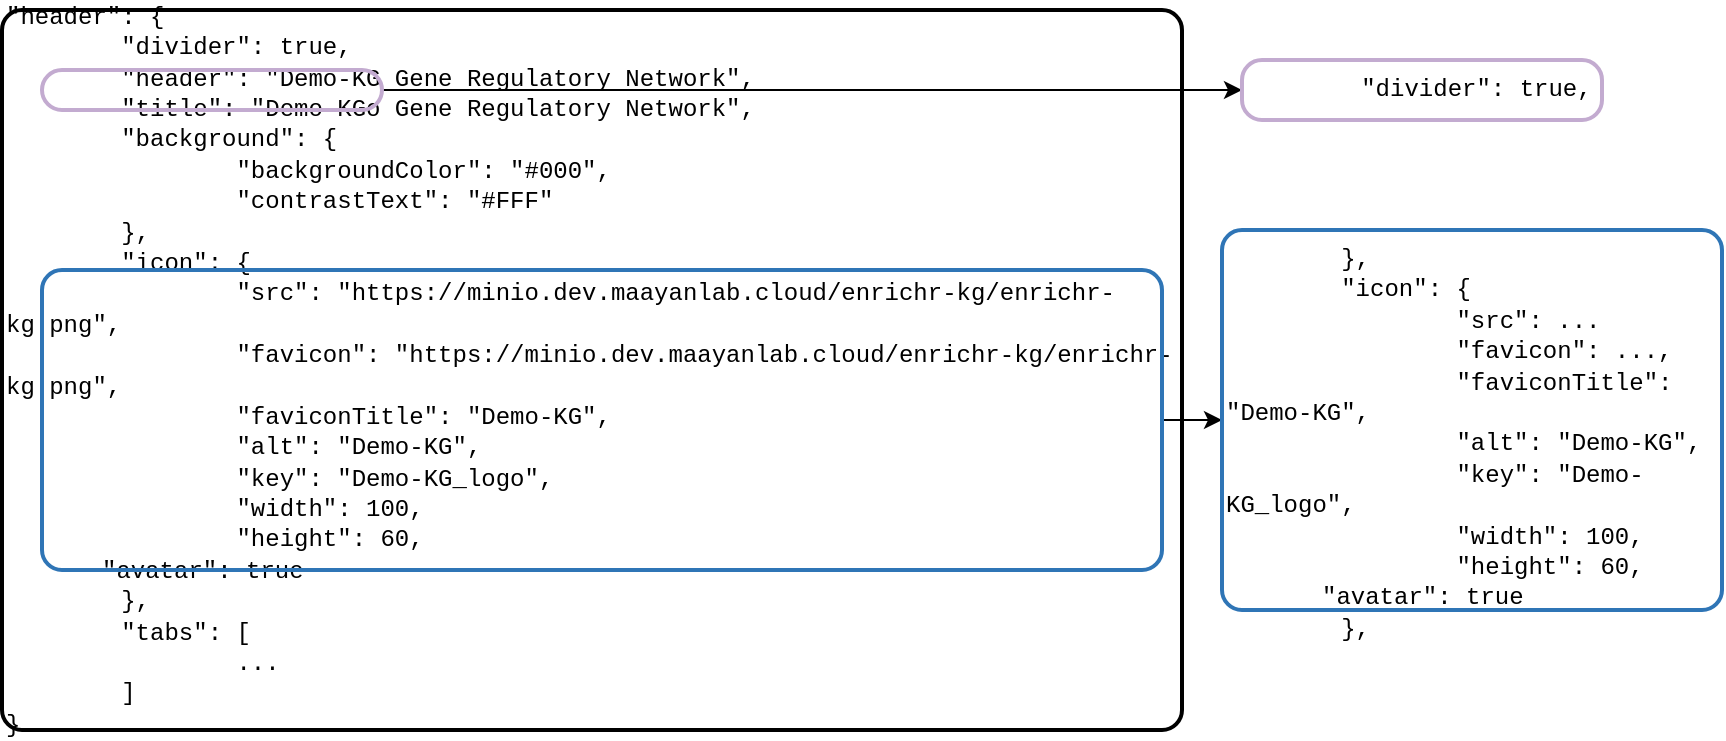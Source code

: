 <mxfile version="26.2.2">
  <diagram name="Page-1" id="xKhlsxAtRhAonfhplPug">
    <mxGraphModel dx="1236" dy="736" grid="1" gridSize="10" guides="1" tooltips="1" connect="1" arrows="1" fold="1" page="1" pageScale="1" pageWidth="1920" pageHeight="1200" math="0" shadow="0">
      <root>
        <mxCell id="0" />
        <mxCell id="1" parent="0" />
        <mxCell id="vIwmV1KeTdYrx_ldE85M-1" value="&lt;p id=&quot;docs-internal-guid-0dbf8726-7fff-35ad-1348-95c43458fe1d&quot; style=&quot;line-height:1.2;margin-top:0pt;margin-bottom:0pt;&quot; dir=&quot;ltr&quot;&gt;&lt;span style=&quot;font-size: 9pt; font-family: &amp;quot;Courier New&amp;quot;, monospace; color: rgb(0, 0, 0); background-color: transparent; font-weight: 400; font-style: normal; font-variant: normal; text-decoration: none; vertical-align: baseline; white-space: pre-wrap;&quot;&gt;&quot;header&quot;: {&lt;/span&gt;&lt;/p&gt;&lt;p style=&quot;line-height:1.2;margin-top:0pt;margin-bottom:0pt;&quot; dir=&quot;ltr&quot;&gt;&lt;span style=&quot;font-size: 9pt; font-family: &amp;quot;Courier New&amp;quot;, monospace; color: rgb(0, 0, 0); background-color: transparent; font-weight: 400; font-style: normal; font-variant: normal; text-decoration: none; vertical-align: baseline; white-space: pre-wrap;&quot;&gt;&lt;span style=&quot;white-space:pre;&quot; class=&quot;Apple-tab-span&quot;&gt;&#x9;&lt;/span&gt;&lt;/span&gt;&lt;span style=&quot;font-size: 9pt; font-family: &amp;quot;Courier New&amp;quot;, monospace; color: rgb(0, 0, 0); background-color: transparent; font-weight: 400; font-style: normal; font-variant: normal; text-decoration: none; vertical-align: baseline; white-space: pre-wrap;&quot;&gt;&quot;divider&quot;: true,&lt;/span&gt;&lt;/p&gt;&lt;p style=&quot;line-height:1.2;margin-top:0pt;margin-bottom:0pt;&quot; dir=&quot;ltr&quot;&gt;&lt;span style=&quot;font-size: 9pt; font-family: &amp;quot;Courier New&amp;quot;, monospace; color: rgb(0, 0, 0); background-color: transparent; font-weight: 400; font-style: normal; font-variant: normal; text-decoration: none; vertical-align: baseline; white-space: pre-wrap;&quot;&gt;&lt;span style=&quot;white-space:pre;&quot; class=&quot;Apple-tab-span&quot;&gt;&#x9;&lt;/span&gt;&lt;/span&gt;&lt;span style=&quot;font-size: 9pt; font-family: &amp;quot;Courier New&amp;quot;, monospace; color: rgb(0, 0, 0); background-color: transparent; font-weight: 400; font-style: normal; font-variant: normal; text-decoration: none; vertical-align: baseline; white-space: pre-wrap;&quot;&gt;&quot;header&quot;: &quot;Demo-KG Gene Regulatory Network&quot;,&lt;/span&gt;&lt;/p&gt;&lt;p style=&quot;line-height:1.2;margin-top:0pt;margin-bottom:0pt;&quot; dir=&quot;ltr&quot;&gt;&lt;span style=&quot;font-size: 9pt; font-family: &amp;quot;Courier New&amp;quot;, monospace; color: rgb(0, 0, 0); background-color: transparent; font-weight: 400; font-style: normal; font-variant: normal; text-decoration: none; vertical-align: baseline; white-space: pre-wrap;&quot;&gt;&lt;span style=&quot;white-space:pre;&quot; class=&quot;Apple-tab-span&quot;&gt;&#x9;&lt;/span&gt;&lt;/span&gt;&lt;span style=&quot;font-size: 9pt; font-family: &amp;quot;Courier New&amp;quot;, monospace; color: rgb(0, 0, 0); background-color: transparent; font-weight: 400; font-style: normal; font-variant: normal; text-decoration: none; vertical-align: baseline; white-space: pre-wrap;&quot;&gt;&quot;title&quot;: &quot;Demo-KGo Gene Regulatory Network&quot;,&lt;/span&gt;&lt;/p&gt;&lt;p style=&quot;line-height:1.2;margin-top:0pt;margin-bottom:0pt;&quot; dir=&quot;ltr&quot;&gt;&lt;span style=&quot;font-size: 9pt; font-family: &amp;quot;Courier New&amp;quot;, monospace; color: rgb(0, 0, 0); background-color: transparent; font-weight: 400; font-style: normal; font-variant: normal; text-decoration: none; vertical-align: baseline; white-space: pre-wrap;&quot;&gt;&lt;span style=&quot;white-space:pre;&quot; class=&quot;Apple-tab-span&quot;&gt;&#x9;&lt;/span&gt;&lt;/span&gt;&lt;span style=&quot;font-size: 9pt; font-family: &amp;quot;Courier New&amp;quot;, monospace; color: rgb(0, 0, 0); background-color: transparent; font-weight: 400; font-style: normal; font-variant: normal; text-decoration: none; vertical-align: baseline; white-space: pre-wrap;&quot;&gt;&quot;background&quot;: {&lt;/span&gt;&lt;/p&gt;&lt;p style=&quot;line-height:1.2;margin-top:0pt;margin-bottom:0pt;&quot; dir=&quot;ltr&quot;&gt;&lt;span style=&quot;font-size: 9pt; font-family: &amp;quot;Courier New&amp;quot;, monospace; color: rgb(0, 0, 0); background-color: transparent; font-weight: 400; font-style: normal; font-variant: normal; text-decoration: none; vertical-align: baseline; white-space: pre-wrap;&quot;&gt;&lt;span style=&quot;white-space:pre;&quot; class=&quot;Apple-tab-span&quot;&gt;&#x9;&lt;/span&gt;&lt;/span&gt;&lt;span style=&quot;font-size: 9pt; font-family: &amp;quot;Courier New&amp;quot;, monospace; color: rgb(0, 0, 0); background-color: transparent; font-weight: 400; font-style: normal; font-variant: normal; text-decoration: none; vertical-align: baseline; white-space: pre-wrap;&quot;&gt;&lt;span style=&quot;white-space:pre;&quot; class=&quot;Apple-tab-span&quot;&gt;&#x9;&lt;/span&gt;&lt;/span&gt;&lt;span style=&quot;font-size: 9pt; font-family: &amp;quot;Courier New&amp;quot;, monospace; color: rgb(0, 0, 0); background-color: transparent; font-weight: 400; font-style: normal; font-variant: normal; text-decoration: none; vertical-align: baseline; white-space: pre-wrap;&quot;&gt;&quot;backgroundColor&quot;: &quot;#000&quot;,&lt;/span&gt;&lt;/p&gt;&lt;p style=&quot;line-height:1.2;margin-top:0pt;margin-bottom:0pt;&quot; dir=&quot;ltr&quot;&gt;&lt;span style=&quot;font-size: 9pt; font-family: &amp;quot;Courier New&amp;quot;, monospace; color: rgb(0, 0, 0); background-color: transparent; font-weight: 400; font-style: normal; font-variant: normal; text-decoration: none; vertical-align: baseline; white-space: pre-wrap;&quot;&gt;&lt;span style=&quot;white-space:pre;&quot; class=&quot;Apple-tab-span&quot;&gt;&#x9;&lt;/span&gt;&lt;/span&gt;&lt;span style=&quot;font-size: 9pt; font-family: &amp;quot;Courier New&amp;quot;, monospace; color: rgb(0, 0, 0); background-color: transparent; font-weight: 400; font-style: normal; font-variant: normal; text-decoration: none; vertical-align: baseline; white-space: pre-wrap;&quot;&gt;&lt;span style=&quot;white-space:pre;&quot; class=&quot;Apple-tab-span&quot;&gt;&#x9;&lt;/span&gt;&lt;/span&gt;&lt;span style=&quot;font-size: 9pt; font-family: &amp;quot;Courier New&amp;quot;, monospace; color: rgb(0, 0, 0); background-color: transparent; font-weight: 400; font-style: normal; font-variant: normal; text-decoration: none; vertical-align: baseline; white-space: pre-wrap;&quot;&gt;&quot;contrastText&quot;: &quot;#FFF&quot;&lt;/span&gt;&lt;/p&gt;&lt;p style=&quot;line-height:1.2;margin-top:0pt;margin-bottom:0pt;&quot; dir=&quot;ltr&quot;&gt;&lt;span style=&quot;font-size: 9pt; font-family: &amp;quot;Courier New&amp;quot;, monospace; color: rgb(0, 0, 0); background-color: transparent; font-weight: 400; font-style: normal; font-variant: normal; text-decoration: none; vertical-align: baseline; white-space: pre-wrap;&quot;&gt;&lt;span style=&quot;white-space:pre;&quot; class=&quot;Apple-tab-span&quot;&gt;&#x9;&lt;/span&gt;&lt;/span&gt;&lt;span style=&quot;font-size: 9pt; font-family: &amp;quot;Courier New&amp;quot;, monospace; color: rgb(0, 0, 0); background-color: transparent; font-weight: 400; font-style: normal; font-variant: normal; text-decoration: none; vertical-align: baseline; white-space: pre-wrap;&quot;&gt;},&lt;/span&gt;&lt;/p&gt;&lt;p style=&quot;line-height:1.2;margin-top:0pt;margin-bottom:0pt;&quot; dir=&quot;ltr&quot;&gt;&lt;span style=&quot;font-size: 9pt; font-family: &amp;quot;Courier New&amp;quot;, monospace; color: rgb(0, 0, 0); background-color: transparent; font-weight: 400; font-style: normal; font-variant: normal; text-decoration: none; vertical-align: baseline; white-space: pre-wrap;&quot;&gt;&lt;span style=&quot;white-space:pre;&quot; class=&quot;Apple-tab-span&quot;&gt;&#x9;&lt;/span&gt;&lt;/span&gt;&lt;span style=&quot;font-size: 9pt; font-family: &amp;quot;Courier New&amp;quot;, monospace; color: rgb(0, 0, 0); background-color: transparent; font-weight: 400; font-style: normal; font-variant: normal; text-decoration: none; vertical-align: baseline; white-space: pre-wrap;&quot;&gt;&quot;icon&quot;: {&lt;/span&gt;&lt;/p&gt;&lt;p style=&quot;line-height:1.2;margin-top:0pt;margin-bottom:0pt;&quot; dir=&quot;ltr&quot;&gt;&lt;span style=&quot;font-size: 9pt; font-family: &amp;quot;Courier New&amp;quot;, monospace; color: rgb(0, 0, 0); background-color: transparent; font-weight: 400; font-style: normal; font-variant: normal; text-decoration: none; vertical-align: baseline; white-space: pre-wrap;&quot;&gt;&lt;span style=&quot;white-space:pre;&quot; class=&quot;Apple-tab-span&quot;&gt;&#x9;&lt;/span&gt;&lt;/span&gt;&lt;span style=&quot;font-size: 9pt; font-family: &amp;quot;Courier New&amp;quot;, monospace; color: rgb(0, 0, 0); background-color: transparent; font-weight: 400; font-style: normal; font-variant: normal; text-decoration: none; vertical-align: baseline; white-space: pre-wrap;&quot;&gt;&lt;span style=&quot;white-space:pre;&quot; class=&quot;Apple-tab-span&quot;&gt;&#x9;&lt;/span&gt;&lt;/span&gt;&lt;span style=&quot;font-size: 9pt; font-family: &amp;quot;Courier New&amp;quot;, monospace; color: rgb(0, 0, 0); background-color: transparent; font-weight: 400; font-style: normal; font-variant: normal; text-decoration: none; vertical-align: baseline; white-space: pre-wrap;&quot;&gt;&quot;src&quot;: &quot;https://minio.dev.maayanlab.cloud/enrichr-kg/enrichr-kg.png&quot;,&lt;/span&gt;&lt;/p&gt;&lt;p style=&quot;line-height:1.2;margin-top:0pt;margin-bottom:0pt;&quot; dir=&quot;ltr&quot;&gt;&lt;span style=&quot;font-size: 9pt; font-family: &amp;quot;Courier New&amp;quot;, monospace; color: rgb(0, 0, 0); background-color: transparent; font-weight: 400; font-style: normal; font-variant: normal; text-decoration: none; vertical-align: baseline; white-space: pre-wrap;&quot;&gt;&lt;span style=&quot;white-space:pre;&quot; class=&quot;Apple-tab-span&quot;&gt;&#x9;&lt;/span&gt;&lt;/span&gt;&lt;span style=&quot;font-size: 9pt; font-family: &amp;quot;Courier New&amp;quot;, monospace; color: rgb(0, 0, 0); background-color: transparent; font-weight: 400; font-style: normal; font-variant: normal; text-decoration: none; vertical-align: baseline; white-space: pre-wrap;&quot;&gt;&lt;span style=&quot;white-space:pre;&quot; class=&quot;Apple-tab-span&quot;&gt;&#x9;&lt;/span&gt;&lt;/span&gt;&lt;span style=&quot;font-size: 9pt; font-family: &amp;quot;Courier New&amp;quot;, monospace; color: rgb(0, 0, 0); background-color: transparent; font-weight: 400; font-style: normal; font-variant: normal; text-decoration: none; vertical-align: baseline; white-space: pre-wrap;&quot;&gt;&quot;favicon&quot;: &quot;https://minio.dev.maayanlab.cloud/enrichr-kg/enrichr-kg.png&quot;,&lt;/span&gt;&lt;/p&gt;&lt;p style=&quot;line-height:1.2;margin-top:0pt;margin-bottom:0pt;&quot; dir=&quot;ltr&quot;&gt;&lt;span style=&quot;font-size: 9pt; font-family: &amp;quot;Courier New&amp;quot;, monospace; color: rgb(0, 0, 0); background-color: transparent; font-weight: 400; font-style: normal; font-variant: normal; text-decoration: none; vertical-align: baseline; white-space: pre-wrap;&quot;&gt;&lt;span style=&quot;white-space:pre;&quot; class=&quot;Apple-tab-span&quot;&gt;&#x9;&lt;/span&gt;&lt;/span&gt;&lt;span style=&quot;font-size: 9pt; font-family: &amp;quot;Courier New&amp;quot;, monospace; color: rgb(0, 0, 0); background-color: transparent; font-weight: 400; font-style: normal; font-variant: normal; text-decoration: none; vertical-align: baseline; white-space: pre-wrap;&quot;&gt;&lt;span style=&quot;white-space:pre;&quot; class=&quot;Apple-tab-span&quot;&gt;&#x9;&lt;/span&gt;&lt;/span&gt;&lt;span style=&quot;font-size: 9pt; font-family: &amp;quot;Courier New&amp;quot;, monospace; color: rgb(0, 0, 0); background-color: transparent; font-weight: 400; font-style: normal; font-variant: normal; text-decoration: none; vertical-align: baseline; white-space: pre-wrap;&quot;&gt;&quot;faviconTitle&quot;: &quot;Demo-KG&quot;,&lt;/span&gt;&lt;/p&gt;&lt;p style=&quot;line-height:1.2;margin-top:0pt;margin-bottom:0pt;&quot; dir=&quot;ltr&quot;&gt;&lt;span style=&quot;font-size: 9pt; font-family: &amp;quot;Courier New&amp;quot;, monospace; color: rgb(0, 0, 0); background-color: transparent; font-weight: 400; font-style: normal; font-variant: normal; text-decoration: none; vertical-align: baseline; white-space: pre-wrap;&quot;&gt;&lt;span style=&quot;white-space:pre;&quot; class=&quot;Apple-tab-span&quot;&gt;&#x9;&lt;/span&gt;&lt;/span&gt;&lt;span style=&quot;font-size: 9pt; font-family: &amp;quot;Courier New&amp;quot;, monospace; color: rgb(0, 0, 0); background-color: transparent; font-weight: 400; font-style: normal; font-variant: normal; text-decoration: none; vertical-align: baseline; white-space: pre-wrap;&quot;&gt;&lt;span style=&quot;white-space:pre;&quot; class=&quot;Apple-tab-span&quot;&gt;&#x9;&lt;/span&gt;&lt;/span&gt;&lt;span style=&quot;font-size: 9pt; font-family: &amp;quot;Courier New&amp;quot;, monospace; color: rgb(0, 0, 0); background-color: transparent; font-weight: 400; font-style: normal; font-variant: normal; text-decoration: none; vertical-align: baseline; white-space: pre-wrap;&quot;&gt;&quot;alt&quot;: &quot;Demo-KG&quot;,&lt;/span&gt;&lt;/p&gt;&lt;p style=&quot;line-height:1.2;margin-top:0pt;margin-bottom:0pt;&quot; dir=&quot;ltr&quot;&gt;&lt;span style=&quot;font-size: 9pt; font-family: &amp;quot;Courier New&amp;quot;, monospace; color: rgb(0, 0, 0); background-color: transparent; font-weight: 400; font-style: normal; font-variant: normal; text-decoration: none; vertical-align: baseline; white-space: pre-wrap;&quot;&gt;&lt;span style=&quot;white-space:pre;&quot; class=&quot;Apple-tab-span&quot;&gt;&#x9;&lt;/span&gt;&lt;/span&gt;&lt;span style=&quot;font-size: 9pt; font-family: &amp;quot;Courier New&amp;quot;, monospace; color: rgb(0, 0, 0); background-color: transparent; font-weight: 400; font-style: normal; font-variant: normal; text-decoration: none; vertical-align: baseline; white-space: pre-wrap;&quot;&gt;&lt;span style=&quot;white-space:pre;&quot; class=&quot;Apple-tab-span&quot;&gt;&#x9;&lt;/span&gt;&lt;/span&gt;&lt;span style=&quot;font-size: 9pt; font-family: &amp;quot;Courier New&amp;quot;, monospace; color: rgb(0, 0, 0); background-color: transparent; font-weight: 400; font-style: normal; font-variant: normal; text-decoration: none; vertical-align: baseline; white-space: pre-wrap;&quot;&gt;&quot;key&quot;: &quot;Demo-KG_logo&quot;,&lt;/span&gt;&lt;/p&gt;&lt;p style=&quot;line-height:1.2;margin-top:0pt;margin-bottom:0pt;&quot; dir=&quot;ltr&quot;&gt;&lt;span style=&quot;font-size: 9pt; font-family: &amp;quot;Courier New&amp;quot;, monospace; color: rgb(0, 0, 0); background-color: transparent; font-weight: 400; font-style: normal; font-variant: normal; text-decoration: none; vertical-align: baseline; white-space: pre-wrap;&quot;&gt;&lt;span style=&quot;white-space:pre;&quot; class=&quot;Apple-tab-span&quot;&gt;&#x9;&lt;/span&gt;&lt;/span&gt;&lt;span style=&quot;font-size: 9pt; font-family: &amp;quot;Courier New&amp;quot;, monospace; color: rgb(0, 0, 0); background-color: transparent; font-weight: 400; font-style: normal; font-variant: normal; text-decoration: none; vertical-align: baseline; white-space: pre-wrap;&quot;&gt;&lt;span style=&quot;white-space:pre;&quot; class=&quot;Apple-tab-span&quot;&gt;&#x9;&lt;/span&gt;&lt;/span&gt;&lt;span style=&quot;font-size: 9pt; font-family: &amp;quot;Courier New&amp;quot;, monospace; color: rgb(0, 0, 0); background-color: transparent; font-weight: 400; font-style: normal; font-variant: normal; text-decoration: none; vertical-align: baseline; white-space: pre-wrap;&quot;&gt;&quot;width&quot;: 100,&lt;/span&gt;&lt;/p&gt;&lt;p style=&quot;line-height:1.2;margin-top:0pt;margin-bottom:0pt;&quot; dir=&quot;ltr&quot;&gt;&lt;span style=&quot;font-size: 9pt; font-family: &amp;quot;Courier New&amp;quot;, monospace; color: rgb(0, 0, 0); background-color: transparent; font-weight: 400; font-style: normal; font-variant: normal; text-decoration: none; vertical-align: baseline; white-space: pre-wrap;&quot;&gt;&lt;span style=&quot;white-space:pre;&quot; class=&quot;Apple-tab-span&quot;&gt;&#x9;&lt;/span&gt;&lt;/span&gt;&lt;span style=&quot;font-size: 9pt; font-family: &amp;quot;Courier New&amp;quot;, monospace; color: rgb(0, 0, 0); background-color: transparent; font-weight: 400; font-style: normal; font-variant: normal; text-decoration: none; vertical-align: baseline; white-space: pre-wrap;&quot;&gt;&lt;span style=&quot;white-space:pre;&quot; class=&quot;Apple-tab-span&quot;&gt;&#x9;&lt;/span&gt;&lt;/span&gt;&lt;span style=&quot;font-size: 9pt; font-family: &amp;quot;Courier New&amp;quot;, monospace; color: rgb(0, 0, 0); background-color: transparent; font-weight: 400; font-style: normal; font-variant: normal; text-decoration: none; vertical-align: baseline; white-space: pre-wrap;&quot;&gt;&quot;height&quot;: 60,&lt;/span&gt;&lt;/p&gt;&lt;p style=&quot;line-height:1.2;margin-left: 36pt;margin-top:0pt;margin-bottom:0pt;&quot; dir=&quot;ltr&quot;&gt;&lt;span style=&quot;font-size: 9pt; font-family: &amp;quot;Courier New&amp;quot;, monospace; color: rgb(0, 0, 0); background-color: transparent; font-weight: 400; font-style: normal; font-variant: normal; text-decoration: none; vertical-align: baseline; white-space: pre-wrap;&quot;&gt;&quot;avatar&quot;: true&lt;/span&gt;&lt;/p&gt;&lt;p style=&quot;line-height:1.2;margin-top:0pt;margin-bottom:0pt;&quot; dir=&quot;ltr&quot;&gt;&lt;span style=&quot;font-size: 9pt; font-family: &amp;quot;Courier New&amp;quot;, monospace; color: rgb(0, 0, 0); background-color: transparent; font-weight: 400; font-style: normal; font-variant: normal; text-decoration: none; vertical-align: baseline; white-space: pre-wrap;&quot;&gt;&lt;span style=&quot;white-space:pre;&quot; class=&quot;Apple-tab-span&quot;&gt;&#x9;&lt;/span&gt;&lt;/span&gt;&lt;span style=&quot;font-size: 9pt; font-family: &amp;quot;Courier New&amp;quot;, monospace; color: rgb(0, 0, 0); background-color: transparent; font-weight: 400; font-style: normal; font-variant: normal; text-decoration: none; vertical-align: baseline; white-space: pre-wrap;&quot;&gt;},&lt;/span&gt;&lt;/p&gt;&lt;p style=&quot;line-height:1.2;margin-top:0pt;margin-bottom:0pt;&quot; dir=&quot;ltr&quot;&gt;&lt;span style=&quot;font-size: 9pt; font-family: &amp;quot;Courier New&amp;quot;, monospace; color: rgb(0, 0, 0); background-color: transparent; font-weight: 400; font-style: normal; font-variant: normal; text-decoration: none; vertical-align: baseline; white-space: pre-wrap;&quot;&gt;&lt;span style=&quot;white-space:pre;&quot; class=&quot;Apple-tab-span&quot;&gt;&#x9;&lt;/span&gt;&lt;/span&gt;&lt;span style=&quot;font-size: 9pt; font-family: &amp;quot;Courier New&amp;quot;, monospace; color: rgb(0, 0, 0); background-color: transparent; font-weight: 400; font-style: normal; font-variant: normal; text-decoration: none; vertical-align: baseline; white-space: pre-wrap;&quot;&gt;&quot;tabs&quot;: [&lt;/span&gt;&lt;/p&gt;&lt;p style=&quot;line-height:1.2;margin-top:0pt;margin-bottom:0pt;&quot; dir=&quot;ltr&quot;&gt;&lt;span style=&quot;font-size: 9pt; font-family: &amp;quot;Courier New&amp;quot;, monospace; color: rgb(0, 0, 0); background-color: transparent; font-weight: 400; font-style: normal; font-variant: normal; text-decoration: none; vertical-align: baseline; white-space: pre-wrap;&quot;&gt;&lt;span style=&quot;white-space: pre;&quot;&gt;&#x9;&lt;/span&gt;&lt;span style=&quot;white-space: pre;&quot;&gt;&#x9;&lt;/span&gt;...&lt;/span&gt;&lt;/p&gt;&lt;p style=&quot;line-height:1.2;margin-top:0pt;margin-bottom:0pt;&quot; dir=&quot;ltr&quot;&gt;&lt;span style=&quot;font-size: 9pt; font-family: &amp;quot;Courier New&amp;quot;, monospace; color: rgb(0, 0, 0); background-color: transparent; font-weight: 400; font-style: normal; font-variant: normal; text-decoration: none; vertical-align: baseline; white-space: pre-wrap;&quot;&gt;&lt;span style=&quot;white-space:pre;&quot; class=&quot;Apple-tab-span&quot;&gt;&#x9;&lt;/span&gt;&lt;/span&gt;&lt;span style=&quot;font-size: 9pt; font-family: &amp;quot;Courier New&amp;quot;, monospace; color: rgb(0, 0, 0); background-color: transparent; font-weight: 400; font-style: normal; font-variant: normal; text-decoration: none; vertical-align: baseline; white-space: pre-wrap;&quot;&gt;]&lt;/span&gt;&lt;/p&gt;&lt;p style=&quot;line-height:1.2;margin-top:0pt;margin-bottom:0pt;&quot; dir=&quot;ltr&quot;&gt;&lt;span style=&quot;font-size: 9pt; font-family: &amp;quot;Courier New&amp;quot;, monospace; color: rgb(0, 0, 0); background-color: transparent; font-weight: 400; font-style: normal; font-variant: normal; text-decoration: none; vertical-align: baseline; white-space: pre-wrap;&quot;&gt;}&lt;/span&gt;&lt;/p&gt;" style="rounded=1;whiteSpace=wrap;html=1;absoluteArcSize=1;strokeWidth=2;align=left;" parent="1" vertex="1">
          <mxGeometry x="40" y="90" width="590" height="360" as="geometry" />
        </mxCell>
        <mxCell id="xF0ErtWWQmBU0uf91U93-8" value="" style="edgeStyle=orthogonalEdgeStyle;rounded=0;orthogonalLoop=1;jettySize=auto;html=1;entryX=0;entryY=0.5;entryDx=0;entryDy=0;" parent="1" source="vIwmV1KeTdYrx_ldE85M-4" target="xF0ErtWWQmBU0uf91U93-6" edge="1">
          <mxGeometry relative="1" as="geometry">
            <Array as="points" />
          </mxGeometry>
        </mxCell>
        <mxCell id="vIwmV1KeTdYrx_ldE85M-4" value="" style="rounded=1;whiteSpace=wrap;html=1;absoluteArcSize=1;strokeWidth=2;fillColor=none;strokeColor=#C3ABD0;" parent="1" vertex="1">
          <mxGeometry x="60" y="120" width="170" height="20" as="geometry" />
        </mxCell>
        <mxCell id="KJg9MqlY0vVZ_PWW_gGS-1" value="" style="edgeStyle=orthogonalEdgeStyle;rounded=0;orthogonalLoop=1;jettySize=auto;html=1;" edge="1" parent="1" source="vIwmV1KeTdYrx_ldE85M-7" target="xF0ErtWWQmBU0uf91U93-5">
          <mxGeometry relative="1" as="geometry" />
        </mxCell>
        <mxCell id="vIwmV1KeTdYrx_ldE85M-7" value="" style="rounded=1;whiteSpace=wrap;html=1;absoluteArcSize=1;strokeWidth=2;fillColor=none;strokeColor=#2F75B6;" parent="1" vertex="1">
          <mxGeometry x="60" y="220" width="560" height="150" as="geometry" />
        </mxCell>
        <mxCell id="xF0ErtWWQmBU0uf91U93-5" value="&lt;p style=&quot;line-height:1.2;margin-top:0pt;margin-bottom:0pt;&quot; dir=&quot;ltr&quot;&gt;&lt;span style=&quot;font-size: 9pt; font-family: &amp;quot;Courier New&amp;quot;, monospace; color: rgb(0, 0, 0); background-color: transparent; font-weight: 400; font-style: normal; font-variant: normal; text-decoration: none; vertical-align: baseline; white-space: pre-wrap;&quot;&gt;&lt;/span&gt;&lt;/p&gt;&lt;p style=&quot;line-height:1.2;margin-top:0pt;margin-bottom:0pt;&quot; dir=&quot;ltr&quot;&gt;&lt;span style=&quot;font-size: 9pt; font-family: &amp;quot;Courier New&amp;quot;, monospace; color: rgb(0, 0, 0); background-color: transparent; font-weight: 400; font-style: normal; font-variant: normal; text-decoration: none; vertical-align: baseline; white-space: pre-wrap;&quot;&gt;&lt;span style=&quot;white-space:pre;&quot; class=&quot;Apple-tab-span&quot;&gt;&#x9;&lt;/span&gt;&lt;/span&gt;&lt;span style=&quot;font-size: 9pt; font-family: &amp;quot;Courier New&amp;quot;, monospace; color: rgb(0, 0, 0); background-color: transparent; font-weight: 400; font-style: normal; font-variant: normal; text-decoration: none; vertical-align: baseline; white-space: pre-wrap;&quot;&gt;},&lt;/span&gt;&lt;/p&gt;&lt;p style=&quot;line-height:1.2;margin-top:0pt;margin-bottom:0pt;&quot; dir=&quot;ltr&quot;&gt;&lt;span style=&quot;font-size: 9pt; font-family: &amp;quot;Courier New&amp;quot;, monospace; color: rgb(0, 0, 0); background-color: transparent; font-weight: 400; font-style: normal; font-variant: normal; text-decoration: none; vertical-align: baseline; white-space: pre-wrap;&quot;&gt;&lt;span style=&quot;white-space:pre;&quot; class=&quot;Apple-tab-span&quot;&gt;&#x9;&lt;/span&gt;&lt;/span&gt;&lt;span style=&quot;font-size: 9pt; font-family: &amp;quot;Courier New&amp;quot;, monospace; color: rgb(0, 0, 0); background-color: transparent; font-weight: 400; font-style: normal; font-variant: normal; text-decoration: none; vertical-align: baseline; white-space: pre-wrap;&quot;&gt;&quot;icon&quot;: {&lt;/span&gt;&lt;/p&gt;&lt;p style=&quot;line-height:1.2;margin-top:0pt;margin-bottom:0pt;&quot; dir=&quot;ltr&quot;&gt;&lt;span style=&quot;font-size: 9pt; font-family: &amp;quot;Courier New&amp;quot;, monospace; color: rgb(0, 0, 0); background-color: transparent; font-weight: 400; font-style: normal; font-variant: normal; text-decoration: none; vertical-align: baseline; white-space: pre-wrap;&quot;&gt;&lt;span style=&quot;white-space:pre;&quot; class=&quot;Apple-tab-span&quot;&gt;&#x9;&lt;/span&gt;&lt;/span&gt;&lt;span style=&quot;font-size: 9pt; font-family: &amp;quot;Courier New&amp;quot;, monospace; color: rgb(0, 0, 0); background-color: transparent; font-weight: 400; font-style: normal; font-variant: normal; text-decoration: none; vertical-align: baseline; white-space: pre-wrap;&quot;&gt;&lt;span style=&quot;white-space:pre;&quot; class=&quot;Apple-tab-span&quot;&gt;&#x9;&lt;/span&gt;&lt;/span&gt;&lt;span style=&quot;font-size: 9pt; font-family: &amp;quot;Courier New&amp;quot;, monospace; color: rgb(0, 0, 0); background-color: transparent; font-weight: 400; font-style: normal; font-variant: normal; text-decoration: none; vertical-align: baseline; white-space: pre-wrap;&quot;&gt;&quot;src&quot;: ...&lt;/span&gt;&lt;/p&gt;&lt;p style=&quot;line-height:1.2;margin-top:0pt;margin-bottom:0pt;&quot; dir=&quot;ltr&quot;&gt;&lt;span style=&quot;font-size: 9pt; font-family: &amp;quot;Courier New&amp;quot;, monospace; color: rgb(0, 0, 0); background-color: transparent; font-weight: 400; font-style: normal; font-variant: normal; text-decoration: none; vertical-align: baseline; white-space: pre-wrap;&quot;&gt;&lt;span style=&quot;white-space:pre;&quot; class=&quot;Apple-tab-span&quot;&gt;&#x9;&lt;/span&gt;&lt;/span&gt;&lt;span style=&quot;font-size: 9pt; font-family: &amp;quot;Courier New&amp;quot;, monospace; color: rgb(0, 0, 0); background-color: transparent; font-weight: 400; font-style: normal; font-variant: normal; text-decoration: none; vertical-align: baseline; white-space: pre-wrap;&quot;&gt;&lt;span style=&quot;white-space:pre;&quot; class=&quot;Apple-tab-span&quot;&gt;&#x9;&lt;/span&gt;&lt;/span&gt;&lt;span style=&quot;font-size: 9pt; font-family: &amp;quot;Courier New&amp;quot;, monospace; color: rgb(0, 0, 0); background-color: transparent; font-weight: 400; font-style: normal; font-variant: normal; text-decoration: none; vertical-align: baseline; white-space: pre-wrap;&quot;&gt;&quot;favicon&quot;: ...,&lt;/span&gt;&lt;/p&gt;&lt;p style=&quot;line-height:1.2;margin-top:0pt;margin-bottom:0pt;&quot; dir=&quot;ltr&quot;&gt;&lt;span style=&quot;font-size: 9pt; font-family: &amp;quot;Courier New&amp;quot;, monospace; color: rgb(0, 0, 0); background-color: transparent; font-weight: 400; font-style: normal; font-variant: normal; text-decoration: none; vertical-align: baseline; white-space: pre-wrap;&quot;&gt;&lt;span style=&quot;white-space:pre;&quot; class=&quot;Apple-tab-span&quot;&gt;&#x9;&lt;/span&gt;&lt;/span&gt;&lt;span style=&quot;font-size: 9pt; font-family: &amp;quot;Courier New&amp;quot;, monospace; color: rgb(0, 0, 0); background-color: transparent; font-weight: 400; font-style: normal; font-variant: normal; text-decoration: none; vertical-align: baseline; white-space: pre-wrap;&quot;&gt;&lt;span style=&quot;white-space:pre;&quot; class=&quot;Apple-tab-span&quot;&gt;&#x9;&lt;/span&gt;&lt;/span&gt;&lt;span style=&quot;font-size: 9pt; font-family: &amp;quot;Courier New&amp;quot;, monospace; color: rgb(0, 0, 0); background-color: transparent; font-weight: 400; font-style: normal; font-variant: normal; text-decoration: none; vertical-align: baseline; white-space: pre-wrap;&quot;&gt;&quot;faviconTitle&quot;: &quot;Demo-KG&quot;,&lt;/span&gt;&lt;/p&gt;&lt;p style=&quot;line-height:1.2;margin-top:0pt;margin-bottom:0pt;&quot; dir=&quot;ltr&quot;&gt;&lt;span style=&quot;font-size: 9pt; font-family: &amp;quot;Courier New&amp;quot;, monospace; color: rgb(0, 0, 0); background-color: transparent; font-weight: 400; font-style: normal; font-variant: normal; text-decoration: none; vertical-align: baseline; white-space: pre-wrap;&quot;&gt;&lt;span style=&quot;white-space:pre;&quot; class=&quot;Apple-tab-span&quot;&gt;&#x9;&lt;/span&gt;&lt;/span&gt;&lt;span style=&quot;font-size: 9pt; font-family: &amp;quot;Courier New&amp;quot;, monospace; color: rgb(0, 0, 0); background-color: transparent; font-weight: 400; font-style: normal; font-variant: normal; text-decoration: none; vertical-align: baseline; white-space: pre-wrap;&quot;&gt;&lt;span style=&quot;white-space:pre;&quot; class=&quot;Apple-tab-span&quot;&gt;&#x9;&lt;/span&gt;&lt;/span&gt;&lt;span style=&quot;font-size: 9pt; font-family: &amp;quot;Courier New&amp;quot;, monospace; color: rgb(0, 0, 0); background-color: transparent; font-weight: 400; font-style: normal; font-variant: normal; text-decoration: none; vertical-align: baseline; white-space: pre-wrap;&quot;&gt;&quot;alt&quot;: &quot;Demo-KG&quot;,&lt;/span&gt;&lt;/p&gt;&lt;p style=&quot;line-height:1.2;margin-top:0pt;margin-bottom:0pt;&quot; dir=&quot;ltr&quot;&gt;&lt;span style=&quot;font-size: 9pt; font-family: &amp;quot;Courier New&amp;quot;, monospace; color: rgb(0, 0, 0); background-color: transparent; font-weight: 400; font-style: normal; font-variant: normal; text-decoration: none; vertical-align: baseline; white-space: pre-wrap;&quot;&gt;&lt;span style=&quot;white-space:pre;&quot; class=&quot;Apple-tab-span&quot;&gt;&#x9;&lt;/span&gt;&lt;/span&gt;&lt;span style=&quot;font-size: 9pt; font-family: &amp;quot;Courier New&amp;quot;, monospace; color: rgb(0, 0, 0); background-color: transparent; font-weight: 400; font-style: normal; font-variant: normal; text-decoration: none; vertical-align: baseline; white-space: pre-wrap;&quot;&gt;&lt;span style=&quot;white-space:pre;&quot; class=&quot;Apple-tab-span&quot;&gt;&#x9;&lt;/span&gt;&lt;/span&gt;&lt;span style=&quot;font-size: 9pt; font-family: &amp;quot;Courier New&amp;quot;, monospace; color: rgb(0, 0, 0); background-color: transparent; font-weight: 400; font-style: normal; font-variant: normal; text-decoration: none; vertical-align: baseline; white-space: pre-wrap;&quot;&gt;&quot;key&quot;: &quot;Demo-KG_logo&quot;,&lt;/span&gt;&lt;/p&gt;&lt;p style=&quot;line-height:1.2;margin-top:0pt;margin-bottom:0pt;&quot; dir=&quot;ltr&quot;&gt;&lt;span style=&quot;font-size: 9pt; font-family: &amp;quot;Courier New&amp;quot;, monospace; color: rgb(0, 0, 0); background-color: transparent; font-weight: 400; font-style: normal; font-variant: normal; text-decoration: none; vertical-align: baseline; white-space: pre-wrap;&quot;&gt;&lt;span style=&quot;white-space:pre;&quot; class=&quot;Apple-tab-span&quot;&gt;&#x9;&lt;/span&gt;&lt;/span&gt;&lt;span style=&quot;font-size: 9pt; font-family: &amp;quot;Courier New&amp;quot;, monospace; color: rgb(0, 0, 0); background-color: transparent; font-weight: 400; font-style: normal; font-variant: normal; text-decoration: none; vertical-align: baseline; white-space: pre-wrap;&quot;&gt;&lt;span style=&quot;white-space:pre;&quot; class=&quot;Apple-tab-span&quot;&gt;&#x9;&lt;/span&gt;&lt;/span&gt;&lt;span style=&quot;font-size: 9pt; font-family: &amp;quot;Courier New&amp;quot;, monospace; color: rgb(0, 0, 0); background-color: transparent; font-weight: 400; font-style: normal; font-variant: normal; text-decoration: none; vertical-align: baseline; white-space: pre-wrap;&quot;&gt;&quot;width&quot;: 100,&lt;/span&gt;&lt;/p&gt;&lt;p style=&quot;line-height:1.2;margin-top:0pt;margin-bottom:0pt;&quot; dir=&quot;ltr&quot;&gt;&lt;span style=&quot;font-size: 9pt; font-family: &amp;quot;Courier New&amp;quot;, monospace; color: rgb(0, 0, 0); background-color: transparent; font-weight: 400; font-style: normal; font-variant: normal; text-decoration: none; vertical-align: baseline; white-space: pre-wrap;&quot;&gt;&lt;span style=&quot;white-space:pre;&quot; class=&quot;Apple-tab-span&quot;&gt;&#x9;&lt;/span&gt;&lt;/span&gt;&lt;span style=&quot;font-size: 9pt; font-family: &amp;quot;Courier New&amp;quot;, monospace; color: rgb(0, 0, 0); background-color: transparent; font-weight: 400; font-style: normal; font-variant: normal; text-decoration: none; vertical-align: baseline; white-space: pre-wrap;&quot;&gt;&lt;span style=&quot;white-space:pre;&quot; class=&quot;Apple-tab-span&quot;&gt;&#x9;&lt;/span&gt;&lt;/span&gt;&lt;span style=&quot;font-size: 9pt; font-family: &amp;quot;Courier New&amp;quot;, monospace; color: rgb(0, 0, 0); background-color: transparent; font-weight: 400; font-style: normal; font-variant: normal; text-decoration: none; vertical-align: baseline; white-space: pre-wrap;&quot;&gt;&quot;height&quot;: 60,&lt;/span&gt;&lt;/p&gt;&lt;p style=&quot;line-height:1.2;margin-left: 36pt;margin-top:0pt;margin-bottom:0pt;&quot; dir=&quot;ltr&quot;&gt;&lt;span style=&quot;font-size: 9pt; font-family: &amp;quot;Courier New&amp;quot;, monospace; color: rgb(0, 0, 0); background-color: transparent; font-weight: 400; font-style: normal; font-variant: normal; text-decoration: none; vertical-align: baseline; white-space: pre-wrap;&quot;&gt;&quot;avatar&quot;: true&lt;/span&gt;&lt;/p&gt;&lt;p style=&quot;line-height:1.2;margin-top:0pt;margin-bottom:0pt;&quot; dir=&quot;ltr&quot;&gt;&lt;span style=&quot;font-size: 9pt; font-family: &amp;quot;Courier New&amp;quot;, monospace; color: rgb(0, 0, 0); background-color: transparent; font-weight: 400; font-style: normal; font-variant: normal; text-decoration: none; vertical-align: baseline; white-space: pre-wrap;&quot;&gt;&lt;span style=&quot;white-space:pre;&quot; class=&quot;Apple-tab-span&quot;&gt;&#x9;&lt;/span&gt;&lt;/span&gt;&lt;span style=&quot;font-size: 9pt; font-family: &amp;quot;Courier New&amp;quot;, monospace; color: rgb(0, 0, 0); background-color: transparent; font-weight: 400; font-style: normal; font-variant: normal; text-decoration: none; vertical-align: baseline; white-space: pre-wrap;&quot;&gt;},&lt;/span&gt;&lt;/p&gt;" style="rounded=1;whiteSpace=wrap;html=1;absoluteArcSize=1;strokeWidth=2;fillColor=none;strokeColor=#2F75B6;align=left;verticalAlign=top;" parent="1" vertex="1">
          <mxGeometry x="650" y="200" width="250" height="190" as="geometry" />
        </mxCell>
        <mxCell id="xF0ErtWWQmBU0uf91U93-6" value="&lt;p style=&quot;line-height:1.2;margin-top:0pt;margin-bottom:0pt;&quot; dir=&quot;ltr&quot;&gt;&lt;span style=&quot;font-size: 9pt; font-family: &amp;quot;Courier New&amp;quot;, monospace; color: rgb(0, 0, 0); background-color: transparent; font-weight: 400; font-style: normal; font-variant: normal; text-decoration: none; vertical-align: baseline; white-space: pre-wrap;&quot;&gt;&lt;span style=&quot;white-space:pre;&quot; class=&quot;Apple-tab-span&quot;&gt;&#x9;&lt;/span&gt;&lt;/span&gt;&lt;span style=&quot;font-size: 9pt; font-family: &amp;quot;Courier New&amp;quot;, monospace; color: rgb(0, 0, 0); background-color: transparent; font-weight: 400; font-style: normal; font-variant: normal; text-decoration: none; vertical-align: baseline; white-space: pre-wrap;&quot;&gt;&quot;divider&quot;: true,&lt;/span&gt;&lt;/p&gt;" style="rounded=1;whiteSpace=wrap;html=1;absoluteArcSize=1;strokeWidth=2;fillColor=none;strokeColor=#C3ABD0;align=left;verticalAlign=top;" parent="1" vertex="1">
          <mxGeometry x="660" y="115" width="180" height="30" as="geometry" />
        </mxCell>
      </root>
    </mxGraphModel>
  </diagram>
</mxfile>
